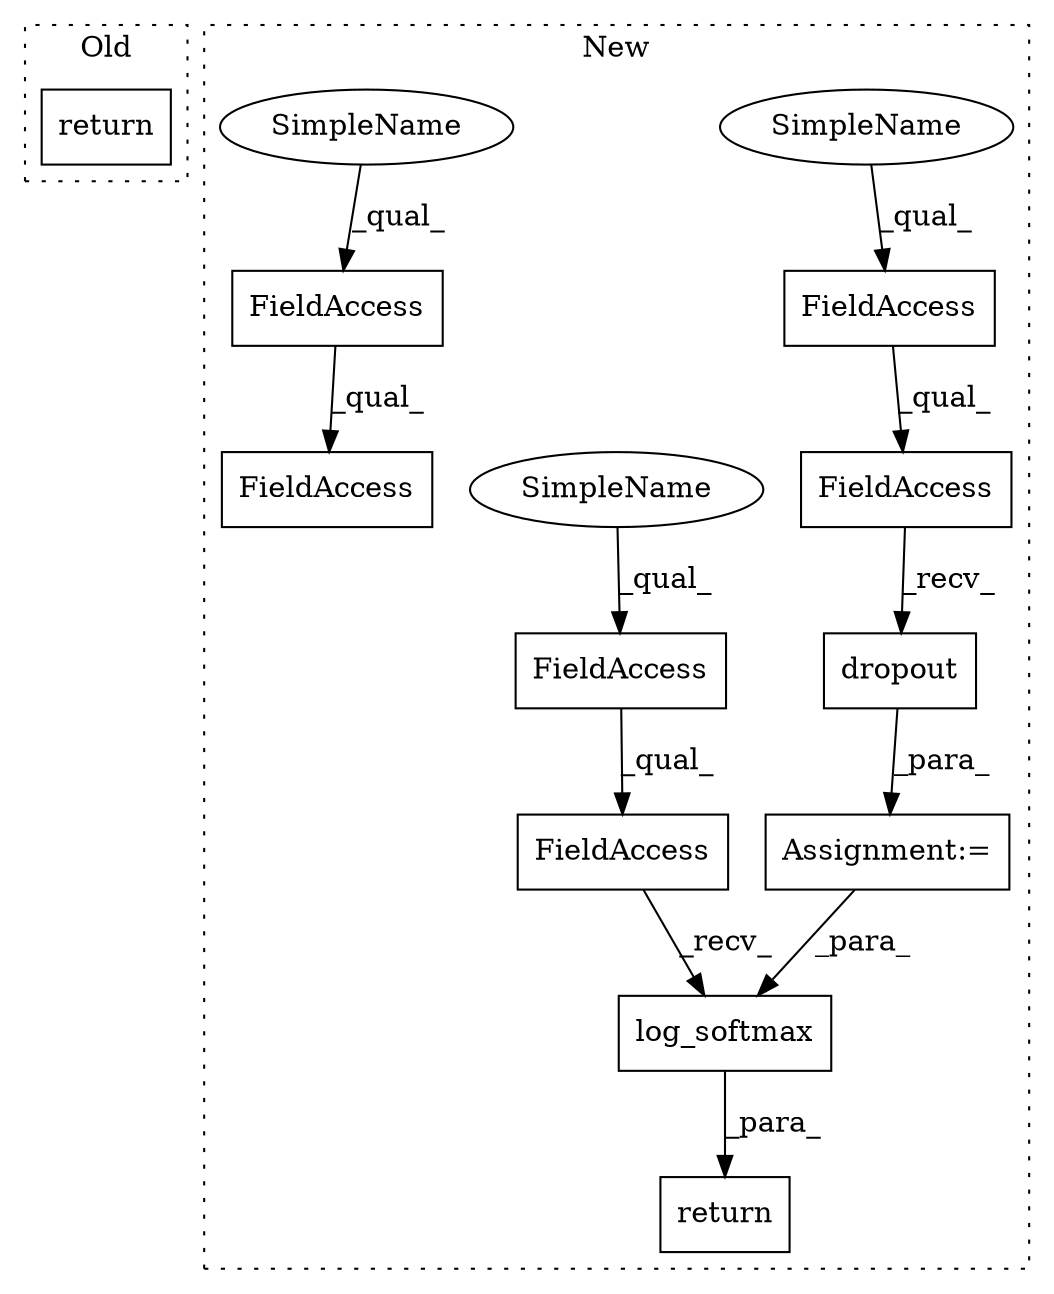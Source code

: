 digraph G {
subgraph cluster0 {
1 [label="return" a="41" s="2250" l="7" shape="box"];
label = "Old";
style="dotted";
}
subgraph cluster1 {
2 [label="log_softmax" a="32" s="2553,2566" l="12,1" shape="box"];
3 [label="return" a="41" s="2526" l="7" shape="box"];
4 [label="FieldAccess" a="22" s="2533" l="19" shape="box"];
5 [label="FieldAccess" a="22" s="2533" l="8" shape="box"];
6 [label="Assignment:=" a="7" s="2444" l="1" shape="box"];
7 [label="FieldAccess" a="22" s="2305" l="8" shape="box"];
8 [label="FieldAccess" a="22" s="2305" l="19" shape="box"];
9 [label="FieldAccess" a="22" s="2445" l="8" shape="box"];
10 [label="FieldAccess" a="22" s="2445" l="19" shape="box"];
11 [label="dropout" a="32" s="2465,2474" l="8,1" shape="box"];
12 [label="SimpleName" a="42" s="2445" l="5" shape="ellipse"];
13 [label="SimpleName" a="42" s="2533" l="5" shape="ellipse"];
14 [label="SimpleName" a="42" s="2305" l="5" shape="ellipse"];
label = "New";
style="dotted";
}
2 -> 3 [label="_para_"];
4 -> 2 [label="_recv_"];
5 -> 4 [label="_qual_"];
6 -> 2 [label="_para_"];
7 -> 8 [label="_qual_"];
9 -> 10 [label="_qual_"];
10 -> 11 [label="_recv_"];
11 -> 6 [label="_para_"];
12 -> 9 [label="_qual_"];
13 -> 5 [label="_qual_"];
14 -> 7 [label="_qual_"];
}